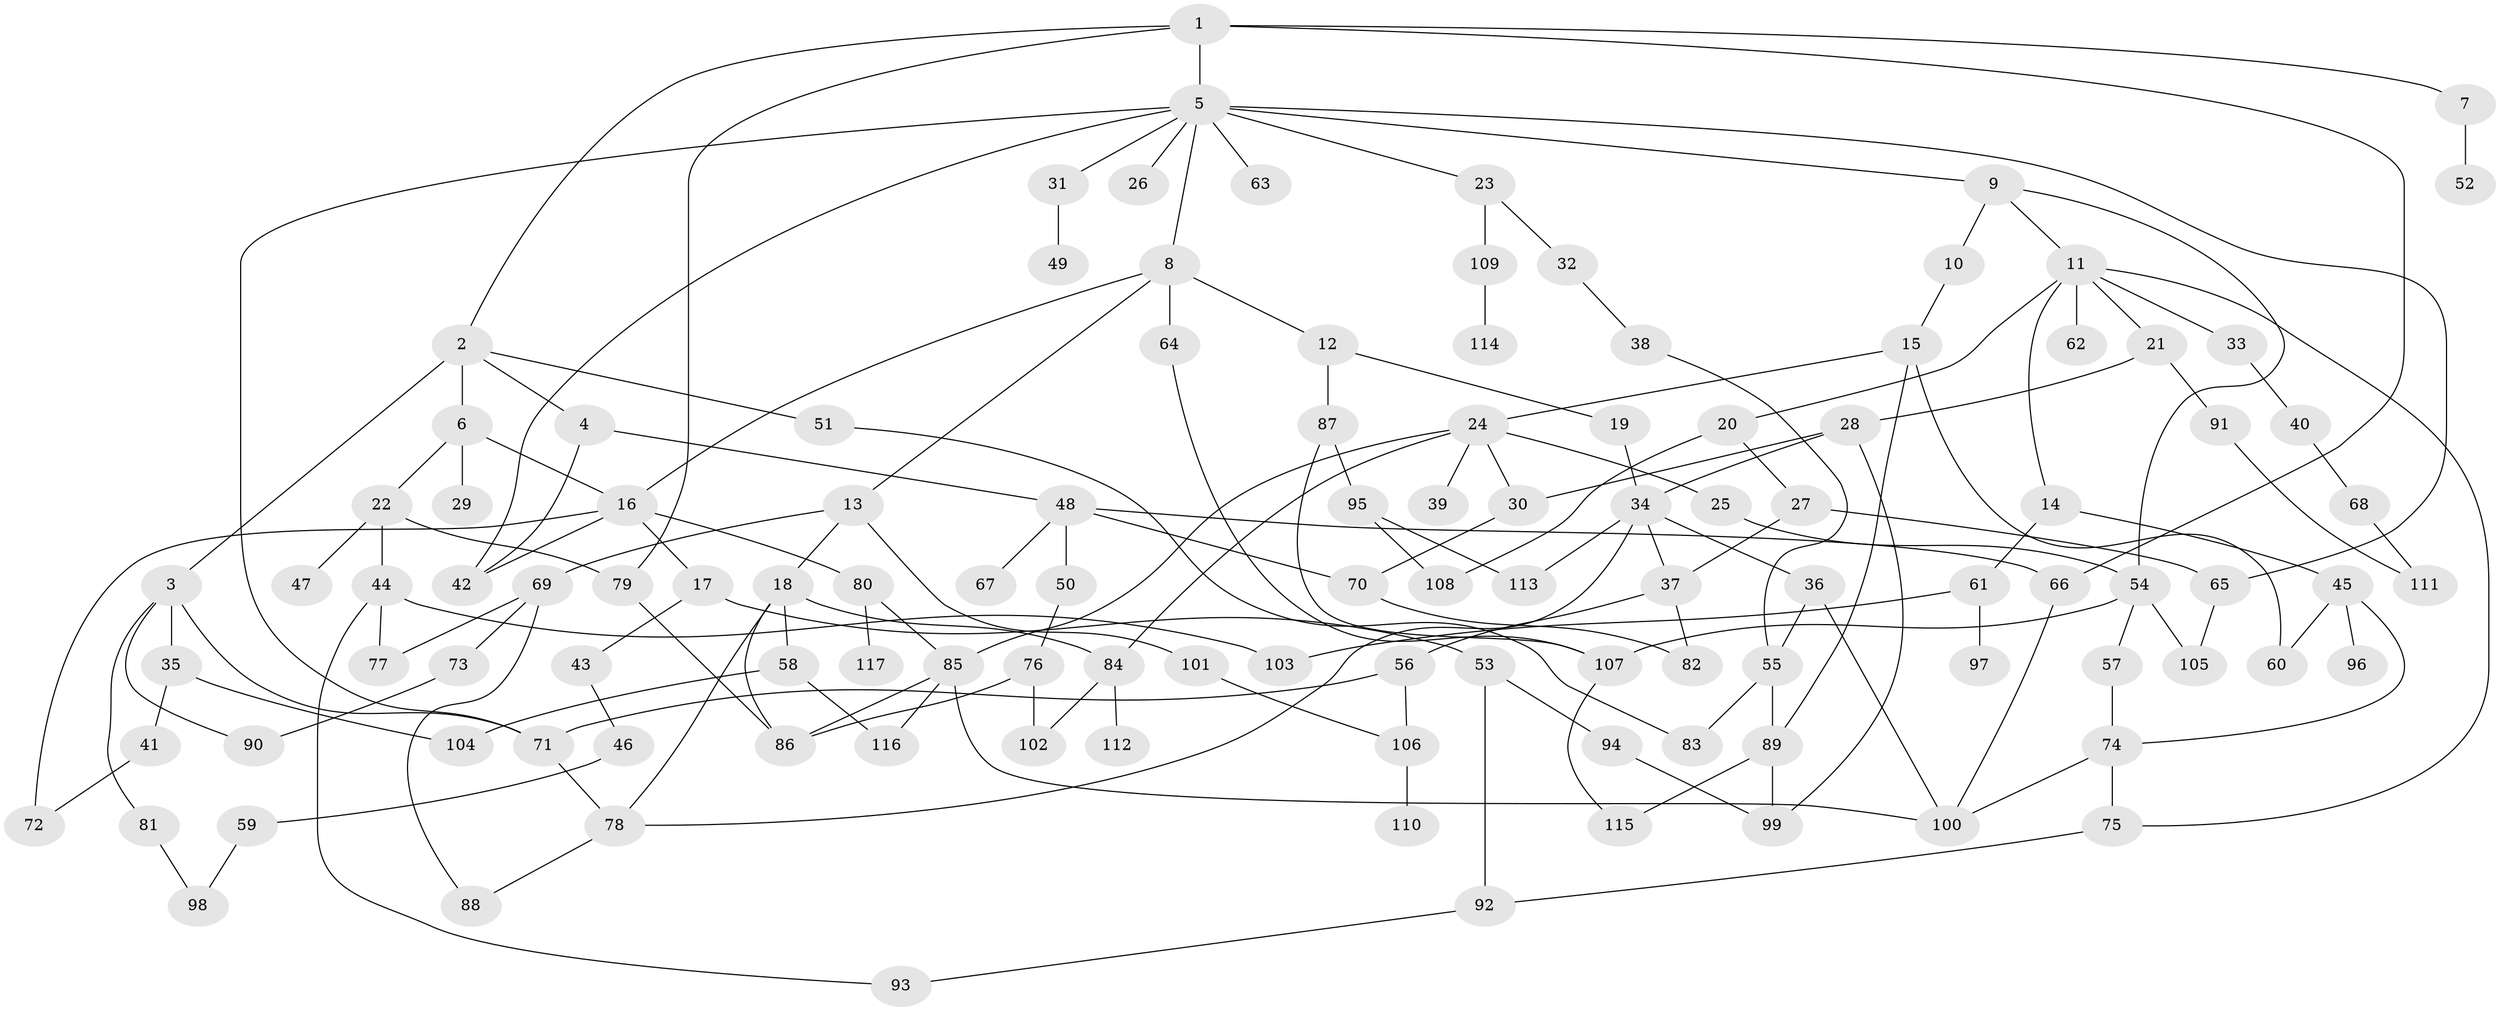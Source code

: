 // coarse degree distribution, {5: 0.05333333333333334, 7: 0.06666666666666667, 4: 0.22666666666666666, 12: 0.013333333333333334, 6: 0.04, 2: 0.22666666666666666, 3: 0.18666666666666668, 8: 0.013333333333333334, 1: 0.17333333333333334}
// Generated by graph-tools (version 1.1) at 2025/23/03/03/25 07:23:34]
// undirected, 117 vertices, 167 edges
graph export_dot {
graph [start="1"]
  node [color=gray90,style=filled];
  1;
  2;
  3;
  4;
  5;
  6;
  7;
  8;
  9;
  10;
  11;
  12;
  13;
  14;
  15;
  16;
  17;
  18;
  19;
  20;
  21;
  22;
  23;
  24;
  25;
  26;
  27;
  28;
  29;
  30;
  31;
  32;
  33;
  34;
  35;
  36;
  37;
  38;
  39;
  40;
  41;
  42;
  43;
  44;
  45;
  46;
  47;
  48;
  49;
  50;
  51;
  52;
  53;
  54;
  55;
  56;
  57;
  58;
  59;
  60;
  61;
  62;
  63;
  64;
  65;
  66;
  67;
  68;
  69;
  70;
  71;
  72;
  73;
  74;
  75;
  76;
  77;
  78;
  79;
  80;
  81;
  82;
  83;
  84;
  85;
  86;
  87;
  88;
  89;
  90;
  91;
  92;
  93;
  94;
  95;
  96;
  97;
  98;
  99;
  100;
  101;
  102;
  103;
  104;
  105;
  106;
  107;
  108;
  109;
  110;
  111;
  112;
  113;
  114;
  115;
  116;
  117;
  1 -- 2;
  1 -- 5;
  1 -- 7;
  1 -- 79;
  1 -- 66;
  2 -- 3;
  2 -- 4;
  2 -- 6;
  2 -- 51;
  3 -- 35;
  3 -- 71;
  3 -- 81;
  3 -- 90;
  4 -- 48;
  4 -- 42;
  5 -- 8;
  5 -- 9;
  5 -- 23;
  5 -- 26;
  5 -- 31;
  5 -- 42;
  5 -- 63;
  5 -- 65;
  5 -- 71;
  6 -- 22;
  6 -- 29;
  6 -- 16;
  7 -- 52;
  8 -- 12;
  8 -- 13;
  8 -- 16;
  8 -- 64;
  9 -- 10;
  9 -- 11;
  9 -- 54;
  10 -- 15;
  11 -- 14;
  11 -- 20;
  11 -- 21;
  11 -- 33;
  11 -- 62;
  11 -- 75;
  12 -- 19;
  12 -- 87;
  13 -- 18;
  13 -- 69;
  13 -- 101;
  14 -- 45;
  14 -- 61;
  15 -- 24;
  15 -- 60;
  15 -- 89;
  16 -- 17;
  16 -- 72;
  16 -- 80;
  16 -- 42;
  17 -- 43;
  17 -- 53;
  18 -- 58;
  18 -- 78;
  18 -- 84;
  18 -- 86;
  19 -- 34;
  20 -- 27;
  20 -- 108;
  21 -- 28;
  21 -- 91;
  22 -- 44;
  22 -- 47;
  22 -- 79;
  23 -- 32;
  23 -- 109;
  24 -- 25;
  24 -- 39;
  24 -- 85;
  24 -- 30;
  24 -- 84;
  25 -- 54;
  27 -- 37;
  27 -- 65;
  28 -- 30;
  28 -- 34;
  28 -- 99;
  30 -- 70;
  31 -- 49;
  32 -- 38;
  33 -- 40;
  34 -- 36;
  34 -- 113;
  34 -- 37;
  34 -- 78;
  35 -- 41;
  35 -- 104;
  36 -- 55;
  36 -- 100;
  37 -- 56;
  37 -- 82;
  38 -- 55;
  40 -- 68;
  41 -- 72;
  43 -- 46;
  44 -- 77;
  44 -- 103;
  44 -- 93;
  45 -- 96;
  45 -- 60;
  45 -- 74;
  46 -- 59;
  48 -- 50;
  48 -- 66;
  48 -- 67;
  48 -- 70;
  50 -- 76;
  51 -- 83;
  53 -- 92;
  53 -- 94;
  54 -- 57;
  54 -- 105;
  54 -- 107;
  55 -- 83;
  55 -- 89;
  56 -- 106;
  56 -- 71;
  57 -- 74;
  58 -- 104;
  58 -- 116;
  59 -- 98;
  61 -- 97;
  61 -- 103;
  64 -- 107;
  65 -- 105;
  66 -- 100;
  68 -- 111;
  69 -- 73;
  69 -- 77;
  69 -- 88;
  70 -- 82;
  71 -- 78;
  73 -- 90;
  74 -- 100;
  74 -- 75;
  75 -- 92;
  76 -- 102;
  76 -- 86;
  78 -- 88;
  79 -- 86;
  80 -- 117;
  80 -- 85;
  81 -- 98;
  84 -- 112;
  84 -- 102;
  85 -- 86;
  85 -- 116;
  85 -- 100;
  87 -- 95;
  87 -- 107;
  89 -- 99;
  89 -- 115;
  91 -- 111;
  92 -- 93;
  94 -- 99;
  95 -- 108;
  95 -- 113;
  101 -- 106;
  106 -- 110;
  107 -- 115;
  109 -- 114;
}
